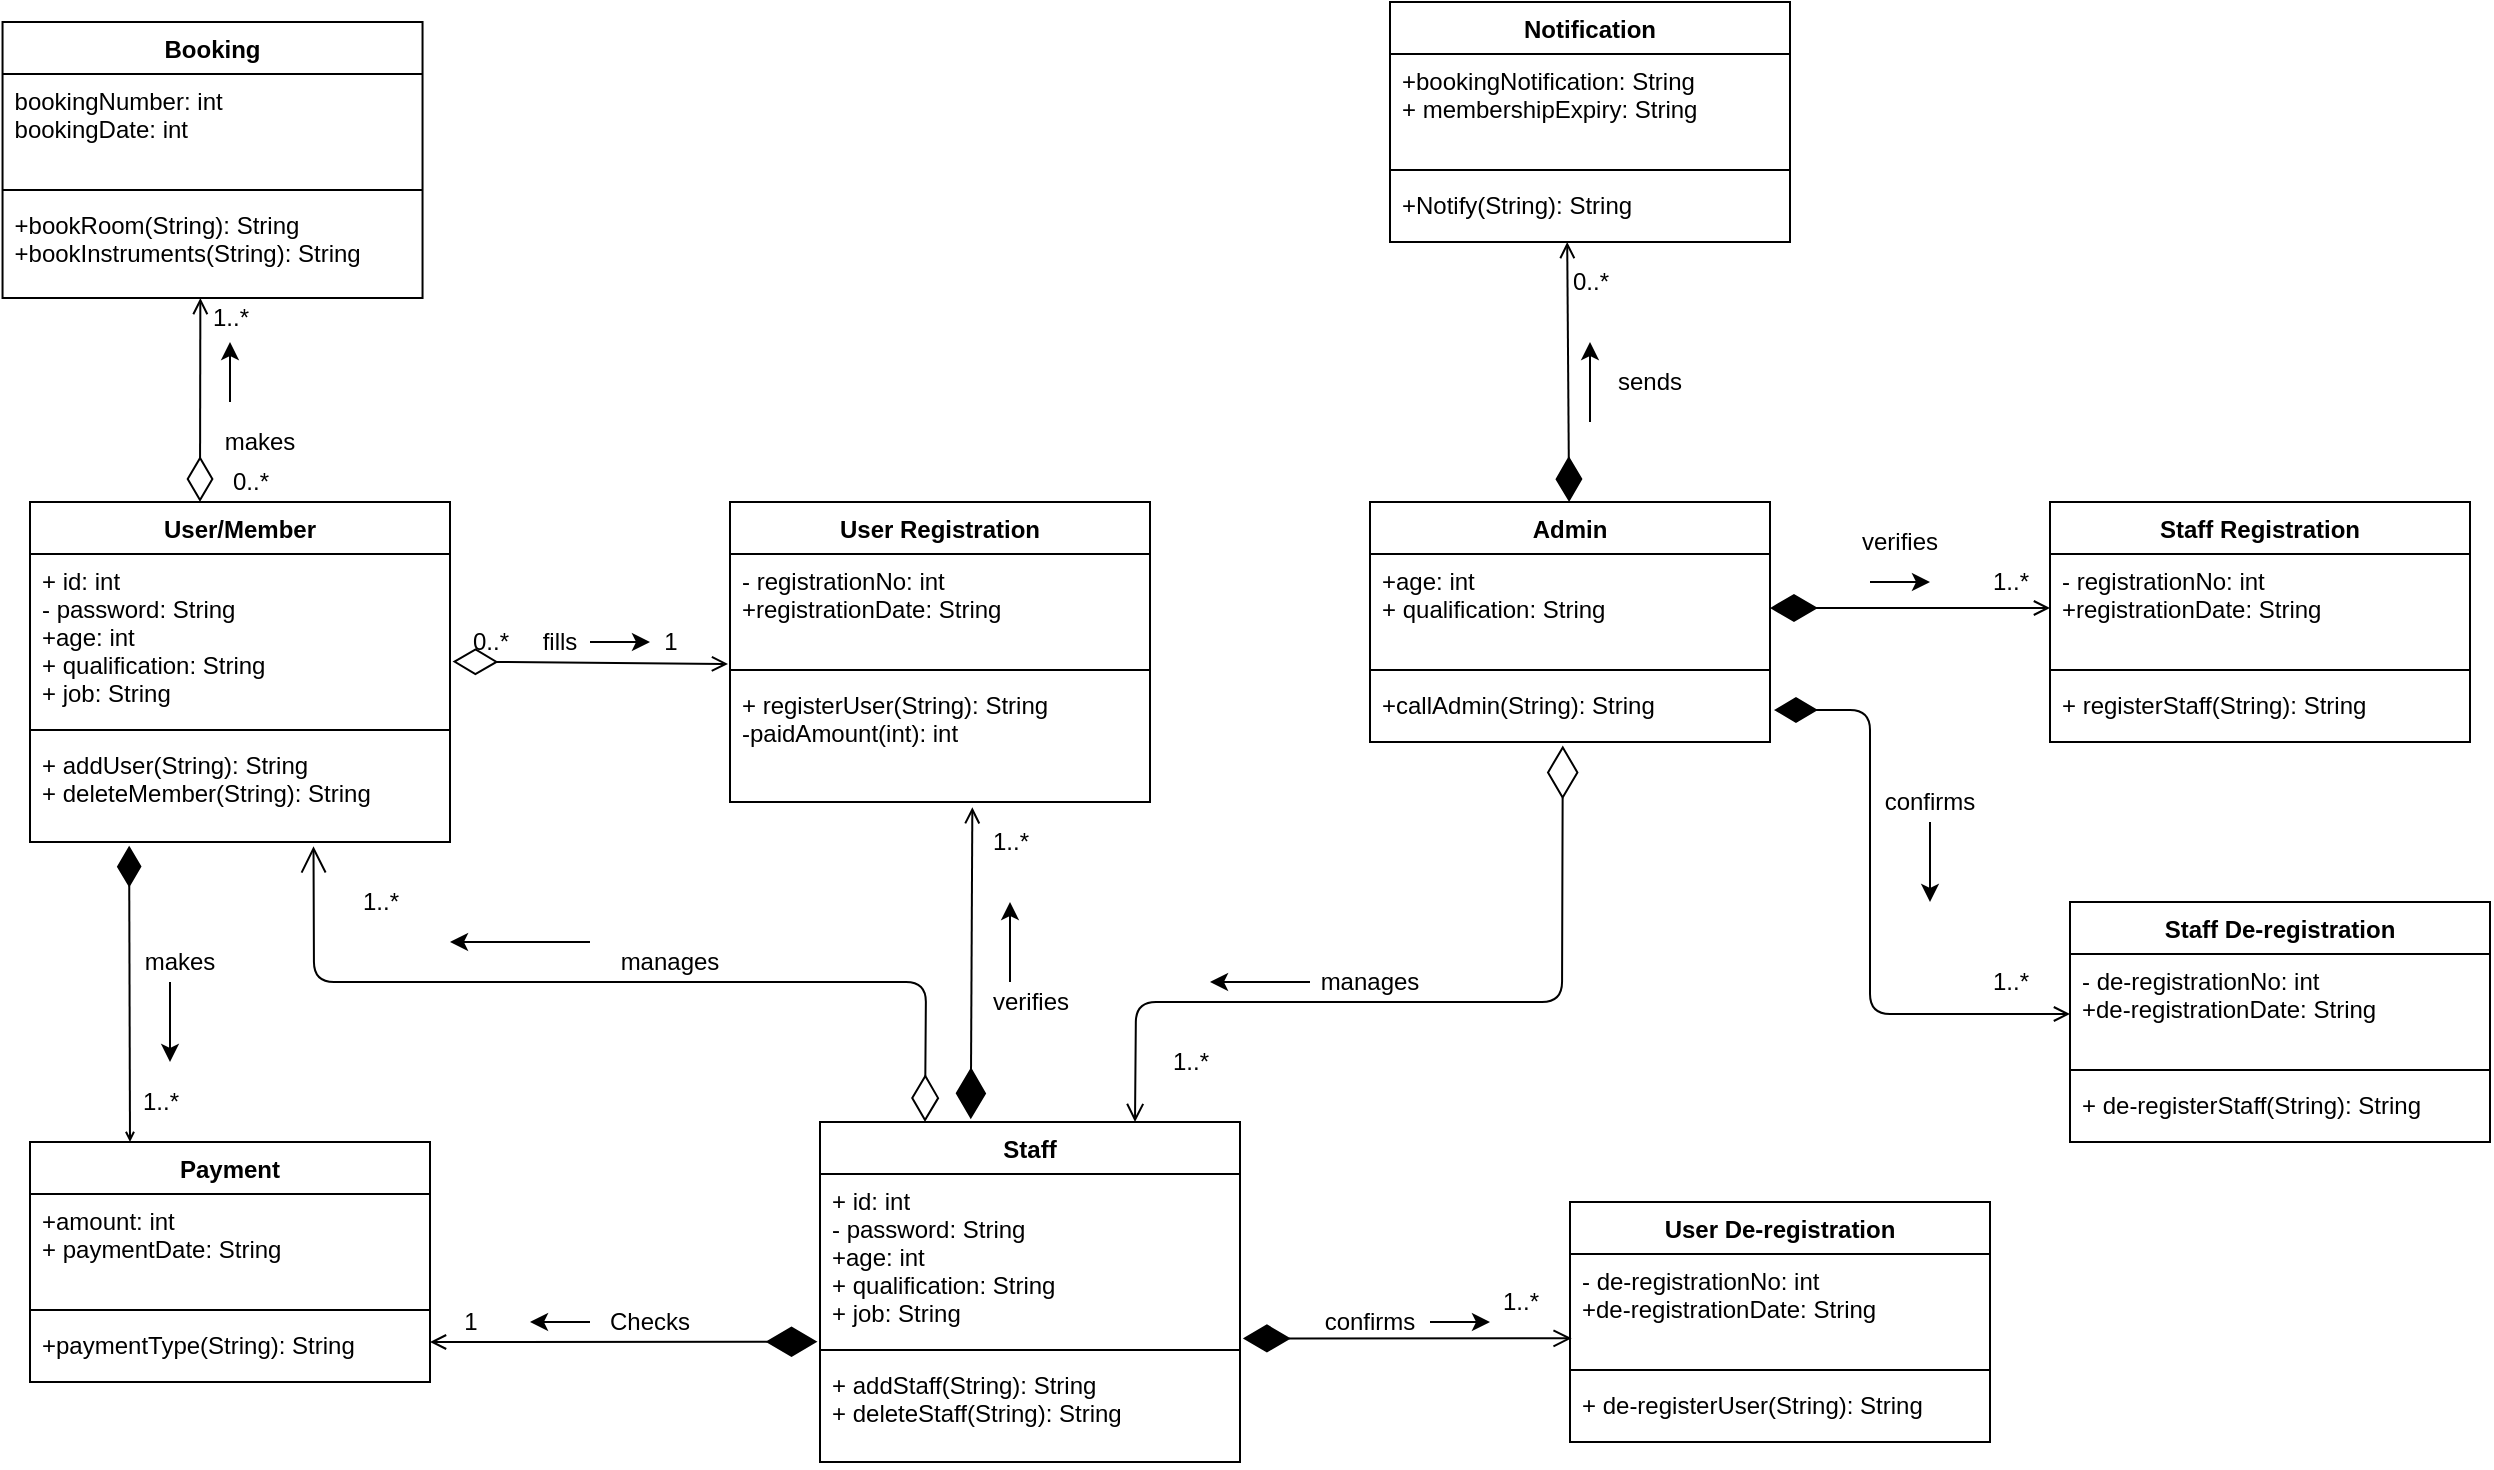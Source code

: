 <mxfile version="14.6.9" type="device"><diagram id="VGltdMR3vqYIEM-s89_r" name="Page-1"><mxGraphModel dx="1483" dy="1894" grid="1" gridSize="10" guides="1" tooltips="1" connect="1" arrows="1" fold="1" page="1" pageScale="1" pageWidth="850" pageHeight="1100" math="0" shadow="0"><root><mxCell id="0"/><mxCell id="1" parent="0"/><mxCell id="C4p-XCKK13OicakmkMUZ-1" value="User/Member" style="swimlane;fontStyle=1;align=center;verticalAlign=top;childLayout=stackLayout;horizontal=1;startSize=26;horizontalStack=0;resizeParent=1;resizeParentMax=0;resizeLast=0;collapsible=1;marginBottom=0;" parent="1" vertex="1"><mxGeometry x="130" y="40" width="210" height="170" as="geometry"/></mxCell><mxCell id="C4p-XCKK13OicakmkMUZ-2" value="+ id: int&#10;- password: String&#10;+age: int&#10;+ qualification: String&#10;+ job: String" style="text;strokeColor=none;fillColor=none;align=left;verticalAlign=top;spacingLeft=4;spacingRight=4;overflow=hidden;rotatable=0;points=[[0,0.5],[1,0.5]];portConstraint=eastwest;" parent="C4p-XCKK13OicakmkMUZ-1" vertex="1"><mxGeometry y="26" width="210" height="84" as="geometry"/></mxCell><mxCell id="C4p-XCKK13OicakmkMUZ-3" value="" style="line;strokeWidth=1;fillColor=none;align=left;verticalAlign=middle;spacingTop=-1;spacingLeft=3;spacingRight=3;rotatable=0;labelPosition=right;points=[];portConstraint=eastwest;" parent="C4p-XCKK13OicakmkMUZ-1" vertex="1"><mxGeometry y="110" width="210" height="8" as="geometry"/></mxCell><mxCell id="C4p-XCKK13OicakmkMUZ-4" value="+ addUser(String): String&#10;+ deleteMember(String): String" style="text;strokeColor=none;fillColor=none;align=left;verticalAlign=top;spacingLeft=4;spacingRight=4;overflow=hidden;rotatable=0;points=[[0,0.5],[1,0.5]];portConstraint=eastwest;" parent="C4p-XCKK13OicakmkMUZ-1" vertex="1"><mxGeometry y="118" width="210" height="52" as="geometry"/></mxCell><mxCell id="C4p-XCKK13OicakmkMUZ-5" value="User Registration" style="swimlane;fontStyle=1;align=center;verticalAlign=top;childLayout=stackLayout;horizontal=1;startSize=26;horizontalStack=0;resizeParent=1;resizeParentMax=0;resizeLast=0;collapsible=1;marginBottom=0;" parent="1" vertex="1"><mxGeometry x="480" y="40" width="210" height="150" as="geometry"/></mxCell><mxCell id="C4p-XCKK13OicakmkMUZ-6" value="- registrationNo: int&#10;+registrationDate: String" style="text;strokeColor=none;fillColor=none;align=left;verticalAlign=top;spacingLeft=4;spacingRight=4;overflow=hidden;rotatable=0;points=[[0,0.5],[1,0.5]];portConstraint=eastwest;" parent="C4p-XCKK13OicakmkMUZ-5" vertex="1"><mxGeometry y="26" width="210" height="54" as="geometry"/></mxCell><mxCell id="C4p-XCKK13OicakmkMUZ-7" value="" style="line;strokeWidth=1;fillColor=none;align=left;verticalAlign=middle;spacingTop=-1;spacingLeft=3;spacingRight=3;rotatable=0;labelPosition=right;points=[];portConstraint=eastwest;" parent="C4p-XCKK13OicakmkMUZ-5" vertex="1"><mxGeometry y="80" width="210" height="8" as="geometry"/></mxCell><mxCell id="C4p-XCKK13OicakmkMUZ-8" value="+ registerUser(String): String&#10;-paidAmount(int): int" style="text;strokeColor=none;fillColor=none;align=left;verticalAlign=top;spacingLeft=4;spacingRight=4;overflow=hidden;rotatable=0;points=[[0,0.5],[1,0.5]];portConstraint=eastwest;" parent="C4p-XCKK13OicakmkMUZ-5" vertex="1"><mxGeometry y="88" width="210" height="62" as="geometry"/></mxCell><mxCell id="3qZ9kDc0FhuVZf18u5EI-1" value="" style="endArrow=open;html=1;exitX=1.006;exitY=0.64;exitDx=0;exitDy=0;exitPerimeter=0;startArrow=diamondThin;startFill=0;endFill=0;startSize=20;" parent="1" source="C4p-XCKK13OicakmkMUZ-2" edge="1"><mxGeometry width="50" height="50" relative="1" as="geometry"><mxPoint x="310" y="120" as="sourcePoint"/><mxPoint x="479" y="121" as="targetPoint"/></mxGeometry></mxCell><mxCell id="3qZ9kDc0FhuVZf18u5EI-2" value="" style="endArrow=open;html=1;exitX=0.236;exitY=1.035;exitDx=0;exitDy=0;exitPerimeter=0;startArrow=diamondThin;startFill=1;endFill=0;entryX=0.25;entryY=0;entryDx=0;entryDy=0;targetPerimeterSpacing=6;endSize=3;startSize=18;" parent="1" source="C4p-XCKK13OicakmkMUZ-4" edge="1" target="R5K6i9Hbj_Iq8BxFgDCv-16"><mxGeometry width="50" height="50" relative="1" as="geometry"><mxPoint x="60" y="320" as="sourcePoint"/><mxPoint x="180" y="336" as="targetPoint"/><Array as="points"/></mxGeometry></mxCell><mxCell id="3qZ9kDc0FhuVZf18u5EI-4" value="fills" style="text;html=1;strokeColor=none;fillColor=none;align=center;verticalAlign=middle;whiteSpace=wrap;rounded=0;" parent="1" vertex="1"><mxGeometry x="385" y="100" width="20" height="20" as="geometry"/></mxCell><mxCell id="3qZ9kDc0FhuVZf18u5EI-5" value="makes" style="text;html=1;strokeColor=none;fillColor=none;align=center;verticalAlign=middle;whiteSpace=wrap;rounded=0;" parent="1" vertex="1"><mxGeometry x="185" y="260" width="40" height="20" as="geometry"/></mxCell><mxCell id="3qZ9kDc0FhuVZf18u5EI-6" value="" style="endArrow=classic;html=1;" parent="1" edge="1"><mxGeometry width="50" height="50" relative="1" as="geometry"><mxPoint x="200" y="280" as="sourcePoint"/><mxPoint x="200" y="320" as="targetPoint"/></mxGeometry></mxCell><mxCell id="3qZ9kDc0FhuVZf18u5EI-7" value="" style="endArrow=classic;html=1;" parent="1" edge="1"><mxGeometry width="50" height="50" relative="1" as="geometry"><mxPoint x="410" y="110" as="sourcePoint"/><mxPoint x="440" y="110" as="targetPoint"/></mxGeometry></mxCell><mxCell id="7N9VG5dBUmTOoSBreI2i-1" value="Staff" style="swimlane;fontStyle=1;align=center;verticalAlign=top;childLayout=stackLayout;horizontal=1;startSize=26;horizontalStack=0;resizeParent=1;resizeParentMax=0;resizeLast=0;collapsible=1;marginBottom=0;" parent="1" vertex="1"><mxGeometry x="525" y="350" width="210" height="170" as="geometry"/></mxCell><mxCell id="7N9VG5dBUmTOoSBreI2i-2" value="+ id: int&#10;- password: String&#10;+age: int&#10;+ qualification: String&#10;+ job: String" style="text;strokeColor=none;fillColor=none;align=left;verticalAlign=top;spacingLeft=4;spacingRight=4;overflow=hidden;rotatable=0;points=[[0,0.5],[1,0.5]];portConstraint=eastwest;" parent="7N9VG5dBUmTOoSBreI2i-1" vertex="1"><mxGeometry y="26" width="210" height="84" as="geometry"/></mxCell><mxCell id="7N9VG5dBUmTOoSBreI2i-3" value="" style="line;strokeWidth=1;fillColor=none;align=left;verticalAlign=middle;spacingTop=-1;spacingLeft=3;spacingRight=3;rotatable=0;labelPosition=right;points=[];portConstraint=eastwest;" parent="7N9VG5dBUmTOoSBreI2i-1" vertex="1"><mxGeometry y="110" width="210" height="8" as="geometry"/></mxCell><mxCell id="7N9VG5dBUmTOoSBreI2i-4" value="+ addStaff(String): String&#10;+ deleteStaff(String): String" style="text;strokeColor=none;fillColor=none;align=left;verticalAlign=top;spacingLeft=4;spacingRight=4;overflow=hidden;rotatable=0;points=[[0,0.5],[1,0.5]];portConstraint=eastwest;" parent="7N9VG5dBUmTOoSBreI2i-1" vertex="1"><mxGeometry y="118" width="210" height="52" as="geometry"/></mxCell><mxCell id="R5K6i9Hbj_Iq8BxFgDCv-8" value="Booking" style="swimlane;fontStyle=1;align=center;verticalAlign=top;childLayout=stackLayout;horizontal=1;startSize=26;horizontalStack=0;resizeParent=1;resizeParentMax=0;resizeLast=0;collapsible=1;marginBottom=0;" parent="1" vertex="1"><mxGeometry x="116.27" y="-200" width="210" height="138" as="geometry"/></mxCell><mxCell id="R5K6i9Hbj_Iq8BxFgDCv-9" value="bookingNumber: int&#10;bookingDate: int" style="text;strokeColor=none;fillColor=none;align=left;verticalAlign=top;spacingLeft=4;spacingRight=4;overflow=hidden;rotatable=0;points=[[0,0.5],[1,0.5]];portConstraint=eastwest;" parent="R5K6i9Hbj_Iq8BxFgDCv-8" vertex="1"><mxGeometry y="26" width="210" height="54" as="geometry"/></mxCell><mxCell id="R5K6i9Hbj_Iq8BxFgDCv-10" value="" style="line;strokeWidth=1;fillColor=none;align=left;verticalAlign=middle;spacingTop=-1;spacingLeft=3;spacingRight=3;rotatable=0;labelPosition=right;points=[];portConstraint=eastwest;" parent="R5K6i9Hbj_Iq8BxFgDCv-8" vertex="1"><mxGeometry y="80" width="210" height="8" as="geometry"/></mxCell><mxCell id="R5K6i9Hbj_Iq8BxFgDCv-11" value="+bookRoom(String): String&#10;+bookInstruments(String): String" style="text;strokeColor=none;fillColor=none;align=left;verticalAlign=top;spacingLeft=4;spacingRight=4;overflow=hidden;rotatable=0;points=[[0,0.5],[1,0.5]];portConstraint=eastwest;" parent="R5K6i9Hbj_Iq8BxFgDCv-8" vertex="1"><mxGeometry y="88" width="210" height="50" as="geometry"/></mxCell><mxCell id="R5K6i9Hbj_Iq8BxFgDCv-12" value="Admin" style="swimlane;fontStyle=1;align=center;verticalAlign=top;childLayout=stackLayout;horizontal=1;startSize=26;horizontalStack=0;resizeParent=1;resizeParentMax=0;resizeLast=0;collapsible=1;marginBottom=0;" parent="1" vertex="1"><mxGeometry x="800" y="40" width="200" height="120" as="geometry"/></mxCell><mxCell id="R5K6i9Hbj_Iq8BxFgDCv-13" value="+age: int&#10;+ qualification: String" style="text;strokeColor=none;fillColor=none;align=left;verticalAlign=top;spacingLeft=4;spacingRight=4;overflow=hidden;rotatable=0;points=[[0,0.5],[1,0.5]];portConstraint=eastwest;" parent="R5K6i9Hbj_Iq8BxFgDCv-12" vertex="1"><mxGeometry y="26" width="200" height="54" as="geometry"/></mxCell><mxCell id="R5K6i9Hbj_Iq8BxFgDCv-14" value="" style="line;strokeWidth=1;fillColor=none;align=left;verticalAlign=middle;spacingTop=-1;spacingLeft=3;spacingRight=3;rotatable=0;labelPosition=right;points=[];portConstraint=eastwest;" parent="R5K6i9Hbj_Iq8BxFgDCv-12" vertex="1"><mxGeometry y="80" width="200" height="8" as="geometry"/></mxCell><mxCell id="R5K6i9Hbj_Iq8BxFgDCv-15" value="+callAdmin(String): String" style="text;strokeColor=none;fillColor=none;align=left;verticalAlign=top;spacingLeft=4;spacingRight=4;overflow=hidden;rotatable=0;points=[[0,0.5],[1,0.5]];portConstraint=eastwest;" parent="R5K6i9Hbj_Iq8BxFgDCv-12" vertex="1"><mxGeometry y="88" width="200" height="32" as="geometry"/></mxCell><mxCell id="R5K6i9Hbj_Iq8BxFgDCv-16" value="Payment" style="swimlane;fontStyle=1;align=center;verticalAlign=top;childLayout=stackLayout;horizontal=1;startSize=26;horizontalStack=0;resizeParent=1;resizeParentMax=0;resizeLast=0;collapsible=1;marginBottom=0;" parent="1" vertex="1"><mxGeometry x="130" y="360" width="200" height="120" as="geometry"/></mxCell><mxCell id="R5K6i9Hbj_Iq8BxFgDCv-17" value="+amount: int&#10;+ paymentDate: String" style="text;strokeColor=none;fillColor=none;align=left;verticalAlign=top;spacingLeft=4;spacingRight=4;overflow=hidden;rotatable=0;points=[[0,0.5],[1,0.5]];portConstraint=eastwest;" parent="R5K6i9Hbj_Iq8BxFgDCv-16" vertex="1"><mxGeometry y="26" width="200" height="54" as="geometry"/></mxCell><mxCell id="R5K6i9Hbj_Iq8BxFgDCv-18" value="" style="line;strokeWidth=1;fillColor=none;align=left;verticalAlign=middle;spacingTop=-1;spacingLeft=3;spacingRight=3;rotatable=0;labelPosition=right;points=[];portConstraint=eastwest;" parent="R5K6i9Hbj_Iq8BxFgDCv-16" vertex="1"><mxGeometry y="80" width="200" height="8" as="geometry"/></mxCell><mxCell id="R5K6i9Hbj_Iq8BxFgDCv-19" value="+paymentType(String): String" style="text;strokeColor=none;fillColor=none;align=left;verticalAlign=top;spacingLeft=4;spacingRight=4;overflow=hidden;rotatable=0;points=[[0,0.5],[1,0.5]];portConstraint=eastwest;" parent="R5K6i9Hbj_Iq8BxFgDCv-16" vertex="1"><mxGeometry y="88" width="200" height="32" as="geometry"/></mxCell><mxCell id="R5K6i9Hbj_Iq8BxFgDCv-20" value="Staff Registration" style="swimlane;fontStyle=1;align=center;verticalAlign=top;childLayout=stackLayout;horizontal=1;startSize=26;horizontalStack=0;resizeParent=1;resizeParentMax=0;resizeLast=0;collapsible=1;marginBottom=0;" parent="1" vertex="1"><mxGeometry x="1140" y="40" width="210" height="120" as="geometry"/></mxCell><mxCell id="R5K6i9Hbj_Iq8BxFgDCv-21" value="- registrationNo: int&#10;+registrationDate: String&#10;" style="text;strokeColor=none;fillColor=none;align=left;verticalAlign=top;spacingLeft=4;spacingRight=4;overflow=hidden;rotatable=0;points=[[0,0.5],[1,0.5]];portConstraint=eastwest;" parent="R5K6i9Hbj_Iq8BxFgDCv-20" vertex="1"><mxGeometry y="26" width="210" height="54" as="geometry"/></mxCell><mxCell id="R5K6i9Hbj_Iq8BxFgDCv-22" value="" style="line;strokeWidth=1;fillColor=none;align=left;verticalAlign=middle;spacingTop=-1;spacingLeft=3;spacingRight=3;rotatable=0;labelPosition=right;points=[];portConstraint=eastwest;" parent="R5K6i9Hbj_Iq8BxFgDCv-20" vertex="1"><mxGeometry y="80" width="210" height="8" as="geometry"/></mxCell><mxCell id="R5K6i9Hbj_Iq8BxFgDCv-23" value="+ registerStaff(String): String&#10;" style="text;strokeColor=none;fillColor=none;align=left;verticalAlign=top;spacingLeft=4;spacingRight=4;overflow=hidden;rotatable=0;points=[[0,0.5],[1,0.5]];portConstraint=eastwest;" parent="R5K6i9Hbj_Iq8BxFgDCv-20" vertex="1"><mxGeometry y="88" width="210" height="32" as="geometry"/></mxCell><mxCell id="R5K6i9Hbj_Iq8BxFgDCv-24" value="Notification" style="swimlane;fontStyle=1;align=center;verticalAlign=top;childLayout=stackLayout;horizontal=1;startSize=26;horizontalStack=0;resizeParent=1;resizeParentMax=0;resizeLast=0;collapsible=1;marginBottom=0;" parent="1" vertex="1"><mxGeometry x="810" y="-210" width="200" height="120" as="geometry"/></mxCell><mxCell id="R5K6i9Hbj_Iq8BxFgDCv-25" value="+bookingNotification: String&#10;+ membershipExpiry: String" style="text;strokeColor=none;fillColor=none;align=left;verticalAlign=top;spacingLeft=4;spacingRight=4;overflow=hidden;rotatable=0;points=[[0,0.5],[1,0.5]];portConstraint=eastwest;" parent="R5K6i9Hbj_Iq8BxFgDCv-24" vertex="1"><mxGeometry y="26" width="200" height="54" as="geometry"/></mxCell><mxCell id="R5K6i9Hbj_Iq8BxFgDCv-26" value="" style="line;strokeWidth=1;fillColor=none;align=left;verticalAlign=middle;spacingTop=-1;spacingLeft=3;spacingRight=3;rotatable=0;labelPosition=right;points=[];portConstraint=eastwest;" parent="R5K6i9Hbj_Iq8BxFgDCv-24" vertex="1"><mxGeometry y="80" width="200" height="8" as="geometry"/></mxCell><mxCell id="R5K6i9Hbj_Iq8BxFgDCv-27" value="+Notify(String): String" style="text;strokeColor=none;fillColor=none;align=left;verticalAlign=top;spacingLeft=4;spacingRight=4;overflow=hidden;rotatable=0;points=[[0,0.5],[1,0.5]];portConstraint=eastwest;" parent="R5K6i9Hbj_Iq8BxFgDCv-24" vertex="1"><mxGeometry y="88" width="200" height="32" as="geometry"/></mxCell><mxCell id="v0Z4j-GAUJMWMslunlaD-1" value="Staff De-registration" style="swimlane;fontStyle=1;align=center;verticalAlign=top;childLayout=stackLayout;horizontal=1;startSize=26;horizontalStack=0;resizeParent=1;resizeParentMax=0;resizeLast=0;collapsible=1;marginBottom=0;" parent="1" vertex="1"><mxGeometry x="1150" y="240" width="210" height="120" as="geometry"/></mxCell><mxCell id="v0Z4j-GAUJMWMslunlaD-2" value="- de-registrationNo: int&#10;+de-registrationDate: String&#10;" style="text;strokeColor=none;fillColor=none;align=left;verticalAlign=top;spacingLeft=4;spacingRight=4;overflow=hidden;rotatable=0;points=[[0,0.5],[1,0.5]];portConstraint=eastwest;" parent="v0Z4j-GAUJMWMslunlaD-1" vertex="1"><mxGeometry y="26" width="210" height="54" as="geometry"/></mxCell><mxCell id="v0Z4j-GAUJMWMslunlaD-3" value="" style="line;strokeWidth=1;fillColor=none;align=left;verticalAlign=middle;spacingTop=-1;spacingLeft=3;spacingRight=3;rotatable=0;labelPosition=right;points=[];portConstraint=eastwest;" parent="v0Z4j-GAUJMWMslunlaD-1" vertex="1"><mxGeometry y="80" width="210" height="8" as="geometry"/></mxCell><mxCell id="v0Z4j-GAUJMWMslunlaD-4" value="+ de-registerStaff(String): String" style="text;strokeColor=none;fillColor=none;align=left;verticalAlign=top;spacingLeft=4;spacingRight=4;overflow=hidden;rotatable=0;points=[[0,0.5],[1,0.5]];portConstraint=eastwest;" parent="v0Z4j-GAUJMWMslunlaD-1" vertex="1"><mxGeometry y="88" width="210" height="32" as="geometry"/></mxCell><mxCell id="v0Z4j-GAUJMWMslunlaD-5" value="User De-registration" style="swimlane;fontStyle=1;align=center;verticalAlign=top;childLayout=stackLayout;horizontal=1;startSize=26;horizontalStack=0;resizeParent=1;resizeParentMax=0;resizeLast=0;collapsible=1;marginBottom=0;" parent="1" vertex="1"><mxGeometry x="900" y="390" width="210" height="120" as="geometry"/></mxCell><mxCell id="v0Z4j-GAUJMWMslunlaD-6" value="- de-registrationNo: int&#10;+de-registrationDate: String&#10;" style="text;strokeColor=none;fillColor=none;align=left;verticalAlign=top;spacingLeft=4;spacingRight=4;overflow=hidden;rotatable=0;points=[[0,0.5],[1,0.5]];portConstraint=eastwest;" parent="v0Z4j-GAUJMWMslunlaD-5" vertex="1"><mxGeometry y="26" width="210" height="54" as="geometry"/></mxCell><mxCell id="v0Z4j-GAUJMWMslunlaD-7" value="" style="line;strokeWidth=1;fillColor=none;align=left;verticalAlign=middle;spacingTop=-1;spacingLeft=3;spacingRight=3;rotatable=0;labelPosition=right;points=[];portConstraint=eastwest;" parent="v0Z4j-GAUJMWMslunlaD-5" vertex="1"><mxGeometry y="80" width="210" height="8" as="geometry"/></mxCell><mxCell id="v0Z4j-GAUJMWMslunlaD-8" value="+ de-registerUser(String): String" style="text;strokeColor=none;fillColor=none;align=left;verticalAlign=top;spacingLeft=4;spacingRight=4;overflow=hidden;rotatable=0;points=[[0,0.5],[1,0.5]];portConstraint=eastwest;" parent="v0Z4j-GAUJMWMslunlaD-5" vertex="1"><mxGeometry y="88" width="210" height="32" as="geometry"/></mxCell><mxCell id="66iGpUiHv_F1MH-1VUBR-1" value="" style="endArrow=diamondThin;html=1;entryX=-0.006;entryY=0.998;entryDx=0;entryDy=0;entryPerimeter=0;startArrow=open;startFill=0;endFill=1;startSize=6;endSize=23;" parent="1" target="7N9VG5dBUmTOoSBreI2i-2" edge="1"><mxGeometry width="50" height="50" relative="1" as="geometry"><mxPoint x="330" y="460" as="sourcePoint"/><mxPoint x="498.34" y="534.002" as="targetPoint"/><Array as="points"/></mxGeometry></mxCell><mxCell id="66iGpUiHv_F1MH-1VUBR-2" value="verifies" style="text;html=1;strokeColor=none;fillColor=none;align=center;verticalAlign=middle;whiteSpace=wrap;rounded=0;" parent="1" vertex="1"><mxGeometry x="1050" y="50" width="30" height="20" as="geometry"/></mxCell><mxCell id="66iGpUiHv_F1MH-1VUBR-3" value="" style="endArrow=classic;html=1;" parent="1" edge="1"><mxGeometry width="50" height="50" relative="1" as="geometry"><mxPoint x="1050" y="80" as="sourcePoint"/><mxPoint x="1080" y="80" as="targetPoint"/></mxGeometry></mxCell><mxCell id="66iGpUiHv_F1MH-1VUBR-4" value="" style="endArrow=open;html=1;exitX=0.359;exitY=-0.008;exitDx=0;exitDy=0;entryX=0.577;entryY=1.042;entryDx=0;entryDy=0;entryPerimeter=0;exitPerimeter=0;startArrow=diamondThin;startFill=1;endFill=0;startSize=23;" parent="1" source="7N9VG5dBUmTOoSBreI2i-1" target="C4p-XCKK13OicakmkMUZ-8" edge="1"><mxGeometry width="50" height="50" relative="1" as="geometry"><mxPoint x="551.26" y="269.76" as="sourcePoint"/><mxPoint x="620" y="210" as="targetPoint"/></mxGeometry></mxCell><mxCell id="66iGpUiHv_F1MH-1VUBR-5" value="" style="endArrow=classic;html=1;" parent="1" edge="1"><mxGeometry width="50" height="50" relative="1" as="geometry"><mxPoint x="620" y="280" as="sourcePoint"/><mxPoint x="620" y="240" as="targetPoint"/></mxGeometry></mxCell><mxCell id="66iGpUiHv_F1MH-1VUBR-6" value="verifies" style="text;html=1;align=center;verticalAlign=middle;resizable=0;points=[];autosize=1;strokeColor=none;" parent="1" vertex="1"><mxGeometry x="605" y="280" width="50" height="20" as="geometry"/></mxCell><mxCell id="66iGpUiHv_F1MH-1VUBR-7" value="" style="endArrow=diamondThin;html=1;entryX=1;entryY=0.5;entryDx=0;entryDy=0;startArrow=open;startFill=0;endFill=1;endSize=21;" parent="1" target="R5K6i9Hbj_Iq8BxFgDCv-13" edge="1"><mxGeometry width="50" height="50" relative="1" as="geometry"><mxPoint x="1140" y="93" as="sourcePoint"/><mxPoint x="616.76" y="211.426" as="targetPoint"/></mxGeometry></mxCell><mxCell id="66iGpUiHv_F1MH-1VUBR-8" value="" style="endArrow=open;html=1;startArrow=diamondThin;startFill=0;endFill=0;entryX=0.471;entryY=1;entryDx=0;entryDy=0;entryPerimeter=0;startSize=20;" parent="1" target="R5K6i9Hbj_Iq8BxFgDCv-11" edge="1"><mxGeometry width="50" height="50" relative="1" as="geometry"><mxPoint x="215" y="40" as="sourcePoint"/><mxPoint x="209" y="-62" as="targetPoint"/><Array as="points"/></mxGeometry></mxCell><mxCell id="66iGpUiHv_F1MH-1VUBR-9" value="makes" style="text;html=1;strokeColor=none;fillColor=none;align=center;verticalAlign=middle;whiteSpace=wrap;rounded=0;" parent="1" vertex="1"><mxGeometry x="225" width="40" height="20" as="geometry"/></mxCell><mxCell id="66iGpUiHv_F1MH-1VUBR-10" value="" style="endArrow=classic;html=1;" parent="1" edge="1"><mxGeometry width="50" height="50" relative="1" as="geometry"><mxPoint x="230" y="-10" as="sourcePoint"/><mxPoint x="230" y="-40" as="targetPoint"/></mxGeometry></mxCell><mxCell id="66iGpUiHv_F1MH-1VUBR-11" value="sends" style="text;html=1;strokeColor=none;fillColor=none;align=center;verticalAlign=middle;whiteSpace=wrap;rounded=0;" parent="1" vertex="1"><mxGeometry x="920" y="-30" width="40" height="20" as="geometry"/></mxCell><mxCell id="66iGpUiHv_F1MH-1VUBR-12" value="" style="endArrow=classic;html=1;" parent="1" edge="1"><mxGeometry width="50" height="50" relative="1" as="geometry"><mxPoint x="910" as="sourcePoint"/><mxPoint x="910" y="-40" as="targetPoint"/></mxGeometry></mxCell><mxCell id="66iGpUiHv_F1MH-1VUBR-13" value="" style="endArrow=diamondThin;html=1;exitX=0.443;exitY=1;exitDx=0;exitDy=0;exitPerimeter=0;startArrow=open;startFill=0;endFill=1;endSize=20;" parent="1" source="R5K6i9Hbj_Iq8BxFgDCv-27" edge="1" target="R5K6i9Hbj_Iq8BxFgDCv-12"><mxGeometry width="50" height="50" relative="1" as="geometry"><mxPoint x="889" y="-135" as="sourcePoint"/><mxPoint x="889" y="-230" as="targetPoint"/></mxGeometry></mxCell><mxCell id="66iGpUiHv_F1MH-1VUBR-15" value="" style="endArrow=classic;html=1;" parent="1" edge="1"><mxGeometry width="50" height="50" relative="1" as="geometry"><mxPoint x="410" y="450" as="sourcePoint"/><mxPoint x="380" y="450" as="targetPoint"/></mxGeometry></mxCell><mxCell id="66iGpUiHv_F1MH-1VUBR-16" value="Checks" style="text;html=1;strokeColor=none;fillColor=none;align=center;verticalAlign=middle;whiteSpace=wrap;rounded=0;" parent="1" vertex="1"><mxGeometry x="420" y="440" width="40" height="20" as="geometry"/></mxCell><mxCell id="66iGpUiHv_F1MH-1VUBR-17" value="" style="endArrow=open;html=1;entryX=0.004;entryY=0.781;entryDx=0;entryDy=0;entryPerimeter=0;exitX=1.007;exitY=0.979;exitDx=0;exitDy=0;exitPerimeter=0;startArrow=diamondThin;startFill=1;endFill=0;endSize=7;startSize=21;" parent="1" source="7N9VG5dBUmTOoSBreI2i-2" target="v0Z4j-GAUJMWMslunlaD-6" edge="1"><mxGeometry width="50" height="50" relative="1" as="geometry"><mxPoint x="760" y="458" as="sourcePoint"/><mxPoint x="859.14" y="459.832" as="targetPoint"/><Array as="points"/></mxGeometry></mxCell><mxCell id="66iGpUiHv_F1MH-1VUBR-18" value="" style="endArrow=classic;html=1;" parent="1" edge="1"><mxGeometry width="50" height="50" relative="1" as="geometry"><mxPoint x="830" y="450" as="sourcePoint"/><mxPoint x="860" y="450" as="targetPoint"/></mxGeometry></mxCell><mxCell id="66iGpUiHv_F1MH-1VUBR-19" value="confirms" style="text;html=1;strokeColor=none;fillColor=none;align=center;verticalAlign=middle;whiteSpace=wrap;rounded=0;" parent="1" vertex="1"><mxGeometry x="780" y="440" width="40" height="20" as="geometry"/></mxCell><mxCell id="66iGpUiHv_F1MH-1VUBR-20" value="" style="endArrow=diamondThin;html=1;startArrow=open;startFill=0;endFill=1;endSize=19;" parent="1" edge="1"><mxGeometry width="50" height="50" relative="1" as="geometry"><mxPoint x="1150" y="296" as="sourcePoint"/><mxPoint x="1002" y="144" as="targetPoint"/><Array as="points"><mxPoint x="1050" y="296"/><mxPoint x="1050" y="144"/></Array></mxGeometry></mxCell><mxCell id="66iGpUiHv_F1MH-1VUBR-21" value="" style="endArrow=classic;html=1;" parent="1" edge="1"><mxGeometry width="50" height="50" relative="1" as="geometry"><mxPoint x="1080" y="200" as="sourcePoint"/><mxPoint x="1080" y="240" as="targetPoint"/></mxGeometry></mxCell><mxCell id="66iGpUiHv_F1MH-1VUBR-22" value="confirms" style="text;html=1;strokeColor=none;fillColor=none;align=center;verticalAlign=middle;whiteSpace=wrap;rounded=0;" parent="1" vertex="1"><mxGeometry x="1065" y="180" width="30" height="20" as="geometry"/></mxCell><mxCell id="mvNaKNf8nWVT8qRTlxbM-1" value="1" style="text;html=1;align=center;verticalAlign=middle;resizable=0;points=[];autosize=1;strokeColor=none;" parent="1" vertex="1"><mxGeometry x="440" y="100" width="20" height="20" as="geometry"/></mxCell><mxCell id="mvNaKNf8nWVT8qRTlxbM-2" value="0..*" style="text;html=1;align=center;verticalAlign=middle;resizable=0;points=[];autosize=1;strokeColor=none;" parent="1" vertex="1"><mxGeometry x="345" y="100" width="30" height="20" as="geometry"/></mxCell><mxCell id="mvNaKNf8nWVT8qRTlxbM-3" value="1..*" style="text;html=1;align=center;verticalAlign=middle;resizable=0;points=[];autosize=1;strokeColor=none;" parent="1" vertex="1"><mxGeometry x="215" y="-62" width="30" height="20" as="geometry"/></mxCell><mxCell id="mvNaKNf8nWVT8qRTlxbM-4" value="0..*" style="text;html=1;align=center;verticalAlign=middle;resizable=0;points=[];autosize=1;strokeColor=none;" parent="1" vertex="1"><mxGeometry x="225" y="20" width="30" height="20" as="geometry"/></mxCell><mxCell id="xTeAznoKISVvR46TajBP-7" value="" style="endArrow=diamondThin;html=1;startArrow=open;startFill=0;endFill=0;entryX=0.482;entryY=1.054;entryDx=0;entryDy=0;entryPerimeter=0;exitX=0.75;exitY=0;exitDx=0;exitDy=0;startSize=7;endSize=24;" edge="1" parent="1" source="7N9VG5dBUmTOoSBreI2i-1" target="R5K6i9Hbj_Iq8BxFgDCv-15"><mxGeometry width="50" height="50" relative="1" as="geometry"><mxPoint x="1160" y="306" as="sourcePoint"/><mxPoint x="1012" y="154" as="targetPoint"/><Array as="points"><mxPoint x="683" y="290"/><mxPoint x="896" y="290"/></Array></mxGeometry></mxCell><mxCell id="xTeAznoKISVvR46TajBP-8" value="" style="endArrow=open;html=1;startArrow=diamondThin;startFill=0;endFill=0;exitX=0.25;exitY=0;exitDx=0;exitDy=0;entryX=0.675;entryY=1.042;entryDx=0;entryDy=0;entryPerimeter=0;endSize=11;startSize=21;" edge="1" parent="1" source="7N9VG5dBUmTOoSBreI2i-1" target="C4p-XCKK13OicakmkMUZ-4"><mxGeometry width="50" height="50" relative="1" as="geometry"><mxPoint x="692.5" y="360" as="sourcePoint"/><mxPoint x="320" y="230" as="targetPoint"/><Array as="points"><mxPoint x="578" y="280"/><mxPoint x="272" y="280"/></Array></mxGeometry></mxCell><mxCell id="xTeAznoKISVvR46TajBP-11" value="manages" style="text;html=1;strokeColor=none;fillColor=none;align=center;verticalAlign=middle;whiteSpace=wrap;rounded=0;" vertex="1" parent="1"><mxGeometry x="440" y="260" width="20" height="20" as="geometry"/></mxCell><mxCell id="xTeAznoKISVvR46TajBP-12" value="manages" style="text;html=1;strokeColor=none;fillColor=none;align=center;verticalAlign=middle;whiteSpace=wrap;rounded=0;" vertex="1" parent="1"><mxGeometry x="790" y="270" width="20" height="20" as="geometry"/></mxCell><mxCell id="xTeAznoKISVvR46TajBP-13" value="" style="endArrow=classic;html=1;" edge="1" parent="1"><mxGeometry width="50" height="50" relative="1" as="geometry"><mxPoint x="770" y="280" as="sourcePoint"/><mxPoint x="720" y="280" as="targetPoint"/></mxGeometry></mxCell><mxCell id="xTeAznoKISVvR46TajBP-14" value="" style="endArrow=classic;html=1;" edge="1" parent="1"><mxGeometry width="50" height="50" relative="1" as="geometry"><mxPoint x="410" y="260" as="sourcePoint"/><mxPoint x="340" y="260" as="targetPoint"/></mxGeometry></mxCell><mxCell id="xTeAznoKISVvR46TajBP-15" value="1..*" style="text;html=1;align=center;verticalAlign=middle;resizable=0;points=[];autosize=1;strokeColor=none;" vertex="1" parent="1"><mxGeometry x="1105" y="70" width="30" height="20" as="geometry"/></mxCell><mxCell id="xTeAznoKISVvR46TajBP-16" value="1..*" style="text;html=1;align=center;verticalAlign=middle;resizable=0;points=[];autosize=1;strokeColor=none;" vertex="1" parent="1"><mxGeometry x="1105" y="270" width="30" height="20" as="geometry"/></mxCell><mxCell id="xTeAznoKISVvR46TajBP-17" value="1..*" style="text;html=1;align=center;verticalAlign=middle;resizable=0;points=[];autosize=1;strokeColor=none;" vertex="1" parent="1"><mxGeometry x="860" y="430" width="30" height="20" as="geometry"/></mxCell><mxCell id="xTeAznoKISVvR46TajBP-18" value="1" style="text;html=1;align=center;verticalAlign=middle;resizable=0;points=[];autosize=1;strokeColor=none;" vertex="1" parent="1"><mxGeometry x="340" y="440" width="20" height="20" as="geometry"/></mxCell><mxCell id="xTeAznoKISVvR46TajBP-19" value="0..*" style="text;html=1;align=center;verticalAlign=middle;resizable=0;points=[];autosize=1;strokeColor=none;" vertex="1" parent="1"><mxGeometry x="895" y="-80" width="30" height="20" as="geometry"/></mxCell><mxCell id="xTeAznoKISVvR46TajBP-20" value="1..*" style="text;html=1;align=center;verticalAlign=middle;resizable=0;points=[];autosize=1;strokeColor=none;" vertex="1" parent="1"><mxGeometry x="695" y="310" width="30" height="20" as="geometry"/></mxCell><mxCell id="xTeAznoKISVvR46TajBP-22" value="1..*" style="text;html=1;align=center;verticalAlign=middle;resizable=0;points=[];autosize=1;strokeColor=none;" vertex="1" parent="1"><mxGeometry x="605" y="200" width="30" height="20" as="geometry"/></mxCell><mxCell id="xTeAznoKISVvR46TajBP-23" value="1..*" style="text;html=1;align=center;verticalAlign=middle;resizable=0;points=[];autosize=1;strokeColor=none;" vertex="1" parent="1"><mxGeometry x="290" y="230" width="30" height="20" as="geometry"/></mxCell><mxCell id="xTeAznoKISVvR46TajBP-25" value="1..*" style="text;html=1;align=center;verticalAlign=middle;resizable=0;points=[];autosize=1;strokeColor=none;" vertex="1" parent="1"><mxGeometry x="180" y="330" width="30" height="20" as="geometry"/></mxCell></root></mxGraphModel></diagram></mxfile>